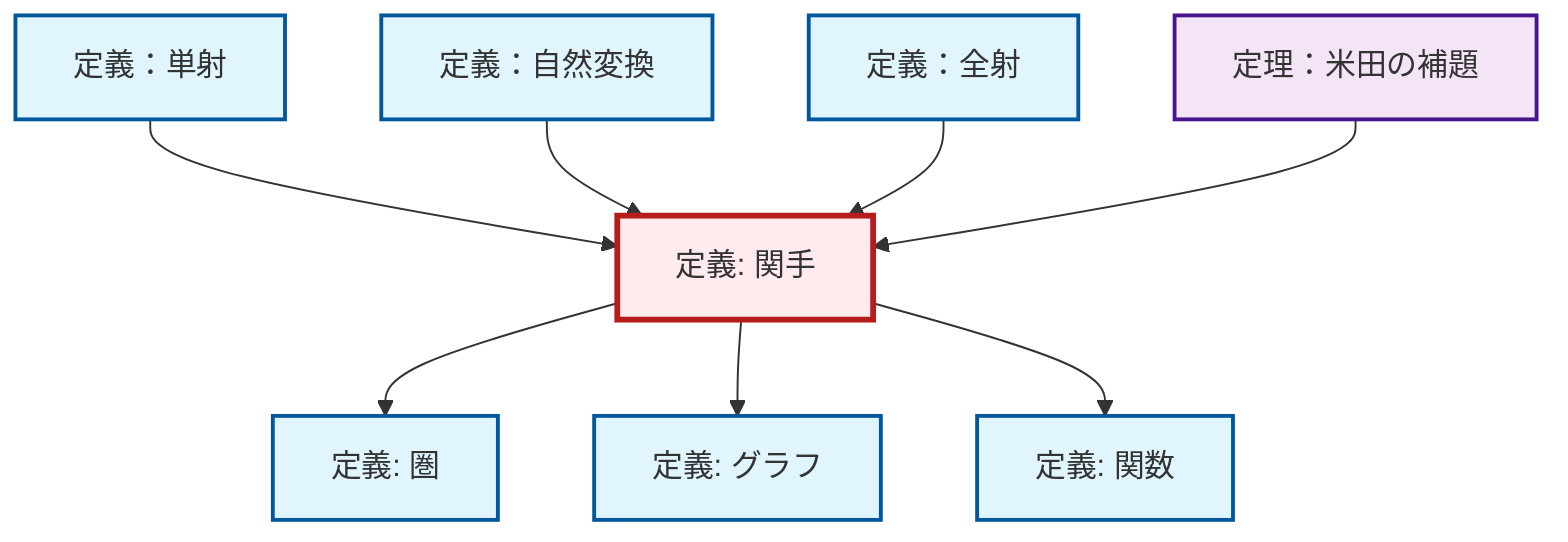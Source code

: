 graph TD
    classDef definition fill:#e1f5fe,stroke:#01579b,stroke-width:2px
    classDef theorem fill:#f3e5f5,stroke:#4a148c,stroke-width:2px
    classDef axiom fill:#fff3e0,stroke:#e65100,stroke-width:2px
    classDef example fill:#e8f5e9,stroke:#1b5e20,stroke-width:2px
    classDef current fill:#ffebee,stroke:#b71c1c,stroke-width:3px
    def-function["定義: 関数"]:::definition
    def-epimorphism["定義：全射"]:::definition
    def-natural-transformation["定義：自然変換"]:::definition
    def-category["定義: 圏"]:::definition
    def-graph["定義: グラフ"]:::definition
    def-functor["定義: 関手"]:::definition
    thm-yoneda["定理：米田の補題"]:::theorem
    def-monomorphism["定義：単射"]:::definition
    def-functor --> def-category
    def-functor --> def-graph
    def-functor --> def-function
    def-monomorphism --> def-functor
    def-natural-transformation --> def-functor
    def-epimorphism --> def-functor
    thm-yoneda --> def-functor
    class def-functor current
